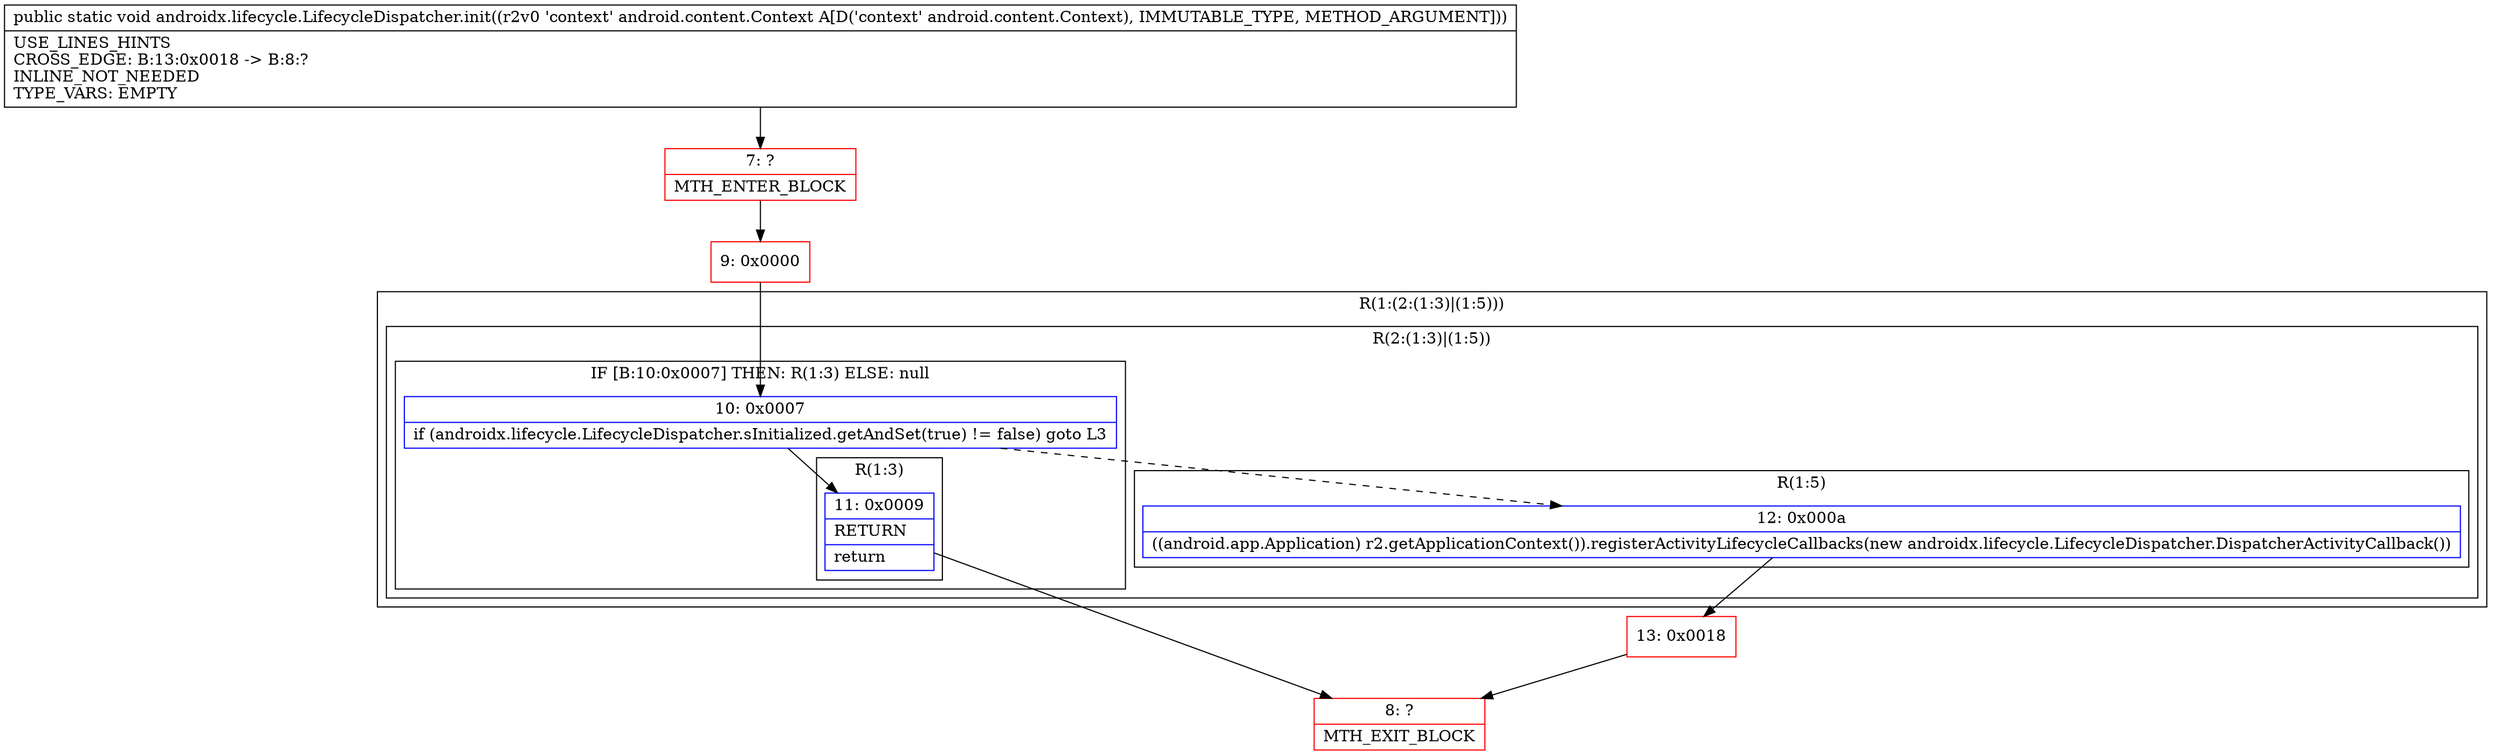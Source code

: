 digraph "CFG forandroidx.lifecycle.LifecycleDispatcher.init(Landroid\/content\/Context;)V" {
subgraph cluster_Region_1224231873 {
label = "R(1:(2:(1:3)|(1:5)))";
node [shape=record,color=blue];
subgraph cluster_Region_331284124 {
label = "R(2:(1:3)|(1:5))";
node [shape=record,color=blue];
subgraph cluster_IfRegion_861434754 {
label = "IF [B:10:0x0007] THEN: R(1:3) ELSE: null";
node [shape=record,color=blue];
Node_10 [shape=record,label="{10\:\ 0x0007|if (androidx.lifecycle.LifecycleDispatcher.sInitialized.getAndSet(true) != false) goto L3\l}"];
subgraph cluster_Region_385939764 {
label = "R(1:3)";
node [shape=record,color=blue];
Node_11 [shape=record,label="{11\:\ 0x0009|RETURN\l|return\l}"];
}
}
subgraph cluster_Region_497819222 {
label = "R(1:5)";
node [shape=record,color=blue];
Node_12 [shape=record,label="{12\:\ 0x000a|((android.app.Application) r2.getApplicationContext()).registerActivityLifecycleCallbacks(new androidx.lifecycle.LifecycleDispatcher.DispatcherActivityCallback())\l}"];
}
}
}
Node_7 [shape=record,color=red,label="{7\:\ ?|MTH_ENTER_BLOCK\l}"];
Node_9 [shape=record,color=red,label="{9\:\ 0x0000}"];
Node_8 [shape=record,color=red,label="{8\:\ ?|MTH_EXIT_BLOCK\l}"];
Node_13 [shape=record,color=red,label="{13\:\ 0x0018}"];
MethodNode[shape=record,label="{public static void androidx.lifecycle.LifecycleDispatcher.init((r2v0 'context' android.content.Context A[D('context' android.content.Context), IMMUTABLE_TYPE, METHOD_ARGUMENT]))  | USE_LINES_HINTS\lCROSS_EDGE: B:13:0x0018 \-\> B:8:?\lINLINE_NOT_NEEDED\lTYPE_VARS: EMPTY\l}"];
MethodNode -> Node_7;Node_10 -> Node_11;
Node_10 -> Node_12[style=dashed];
Node_11 -> Node_8;
Node_12 -> Node_13;
Node_7 -> Node_9;
Node_9 -> Node_10;
Node_13 -> Node_8;
}

